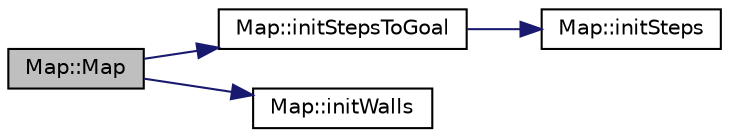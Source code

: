 digraph "Map::Map"
{
 // LATEX_PDF_SIZE
  edge [fontname="Helvetica",fontsize="10",labelfontname="Helvetica",labelfontsize="10"];
  node [fontname="Helvetica",fontsize="10",shape=record];
  rankdir="LR";
  Node1 [label="Map::Map",height=0.2,width=0.4,color="black", fillcolor="grey75", style="filled", fontcolor="black",tooltip=" "];
  Node1 -> Node2 [color="midnightblue",fontsize="10",style="solid",fontname="Helvetica"];
  Node2 [label="Map::initStepsToGoal",height=0.2,width=0.4,color="black", fillcolor="white", style="filled",URL="$classMap.html#a179c1ce615f1d9a855e47453850c84d5",tooltip=" "];
  Node2 -> Node3 [color="midnightblue",fontsize="10",style="solid",fontname="Helvetica"];
  Node3 [label="Map::initSteps",height=0.2,width=0.4,color="black", fillcolor="white", style="filled",URL="$classMap.html#a33a9bb43d595e426d72f2be14a5d433b",tooltip=" "];
  Node1 -> Node4 [color="midnightblue",fontsize="10",style="solid",fontname="Helvetica"];
  Node4 [label="Map::initWalls",height=0.2,width=0.4,color="black", fillcolor="white", style="filled",URL="$classMap.html#a945e5bf18886d62dff2ba691fe7d62de",tooltip=" "];
}
